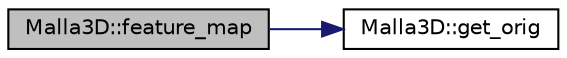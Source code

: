 digraph "Malla3D::feature_map"
{
 // LATEX_PDF_SIZE
  edge [fontname="Helvetica",fontsize="10",labelfontname="Helvetica",labelfontsize="10"];
  node [fontname="Helvetica",fontsize="10",shape=record];
  rankdir="LR";
  Node1 [label="Malla3D::feature_map",height=0.2,width=0.4,color="black", fillcolor="grey75", style="filled", fontcolor="black",tooltip="Compute the feature map specified ."];
  Node1 -> Node2 [color="midnightblue",fontsize="10",style="solid",fontname="Helvetica"];
  Node2 [label="Malla3D::get_orig",height=0.2,width=0.4,color="black", fillcolor="white", style="filled",URL="$classMalla3D.html#ac1801ab429f5d4531a48016d8629efce",tooltip="Get origin of ray based on axis and height."];
}
